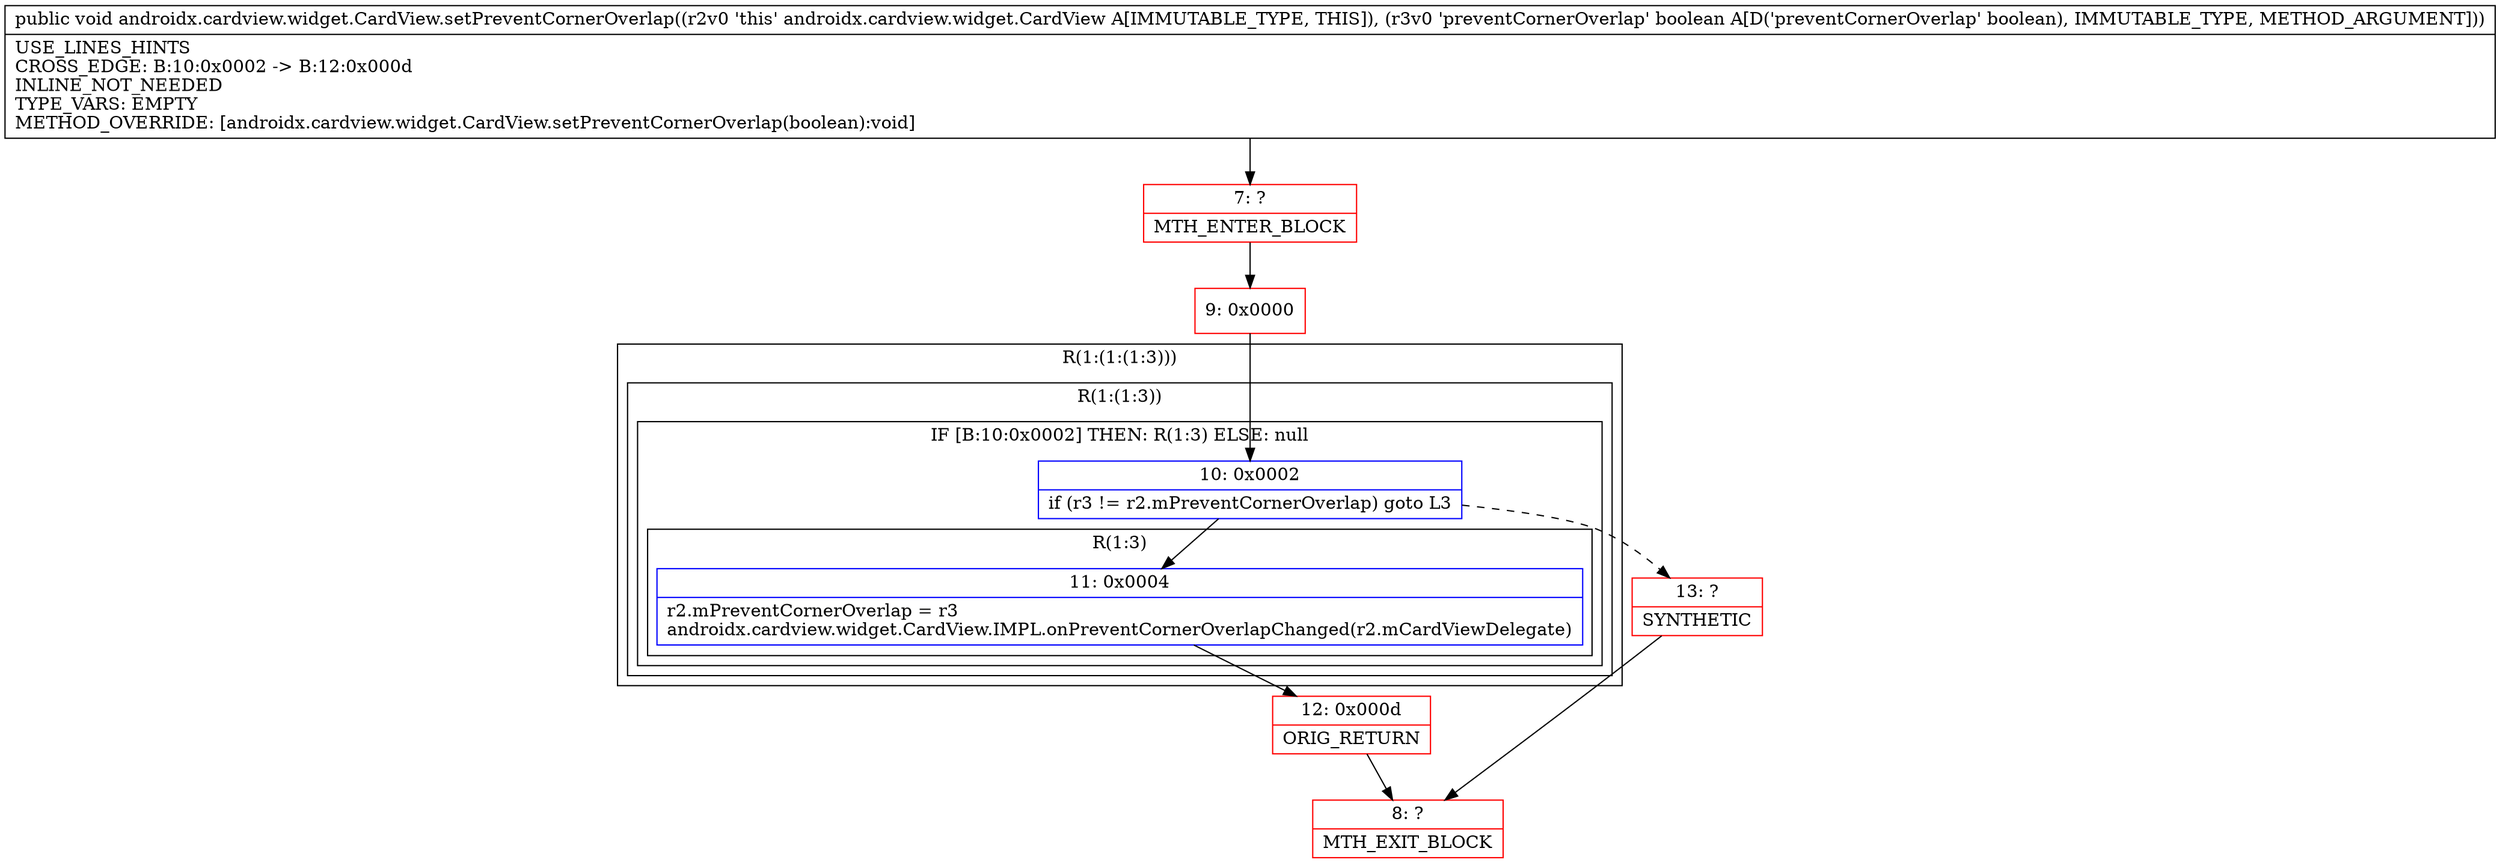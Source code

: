 digraph "CFG forandroidx.cardview.widget.CardView.setPreventCornerOverlap(Z)V" {
subgraph cluster_Region_804227936 {
label = "R(1:(1:(1:3)))";
node [shape=record,color=blue];
subgraph cluster_Region_675149172 {
label = "R(1:(1:3))";
node [shape=record,color=blue];
subgraph cluster_IfRegion_713445302 {
label = "IF [B:10:0x0002] THEN: R(1:3) ELSE: null";
node [shape=record,color=blue];
Node_10 [shape=record,label="{10\:\ 0x0002|if (r3 != r2.mPreventCornerOverlap) goto L3\l}"];
subgraph cluster_Region_858098236 {
label = "R(1:3)";
node [shape=record,color=blue];
Node_11 [shape=record,label="{11\:\ 0x0004|r2.mPreventCornerOverlap = r3\landroidx.cardview.widget.CardView.IMPL.onPreventCornerOverlapChanged(r2.mCardViewDelegate)\l}"];
}
}
}
}
Node_7 [shape=record,color=red,label="{7\:\ ?|MTH_ENTER_BLOCK\l}"];
Node_9 [shape=record,color=red,label="{9\:\ 0x0000}"];
Node_12 [shape=record,color=red,label="{12\:\ 0x000d|ORIG_RETURN\l}"];
Node_8 [shape=record,color=red,label="{8\:\ ?|MTH_EXIT_BLOCK\l}"];
Node_13 [shape=record,color=red,label="{13\:\ ?|SYNTHETIC\l}"];
MethodNode[shape=record,label="{public void androidx.cardview.widget.CardView.setPreventCornerOverlap((r2v0 'this' androidx.cardview.widget.CardView A[IMMUTABLE_TYPE, THIS]), (r3v0 'preventCornerOverlap' boolean A[D('preventCornerOverlap' boolean), IMMUTABLE_TYPE, METHOD_ARGUMENT]))  | USE_LINES_HINTS\lCROSS_EDGE: B:10:0x0002 \-\> B:12:0x000d\lINLINE_NOT_NEEDED\lTYPE_VARS: EMPTY\lMETHOD_OVERRIDE: [androidx.cardview.widget.CardView.setPreventCornerOverlap(boolean):void]\l}"];
MethodNode -> Node_7;Node_10 -> Node_11;
Node_10 -> Node_13[style=dashed];
Node_11 -> Node_12;
Node_7 -> Node_9;
Node_9 -> Node_10;
Node_12 -> Node_8;
Node_13 -> Node_8;
}

